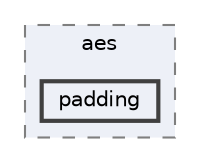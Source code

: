 digraph "padding"
{
 // LATEX_PDF_SIZE
  bgcolor="transparent";
  edge [fontname=Helvetica,fontsize=10,labelfontname=Helvetica,labelfontsize=10];
  node [fontname=Helvetica,fontsize=10,shape=box,height=0.2,width=0.4];
  compound=true
  subgraph clusterdir_6593be8ea212a9ae871d336631da2c87 {
    graph [ bgcolor="#edf0f7", pencolor="grey50", label="aes", fontname=Helvetica,fontsize=10 style="filled,dashed", URL="dir_6593be8ea212a9ae871d336631da2c87.html",tooltip=""]
  dir_e65b8fa94d0ca5ac7caf6c36ea8d3264 [label="padding", fillcolor="#edf0f7", color="grey25", style="filled,bold", URL="dir_e65b8fa94d0ca5ac7caf6c36ea8d3264.html",tooltip=""];
  }
}
